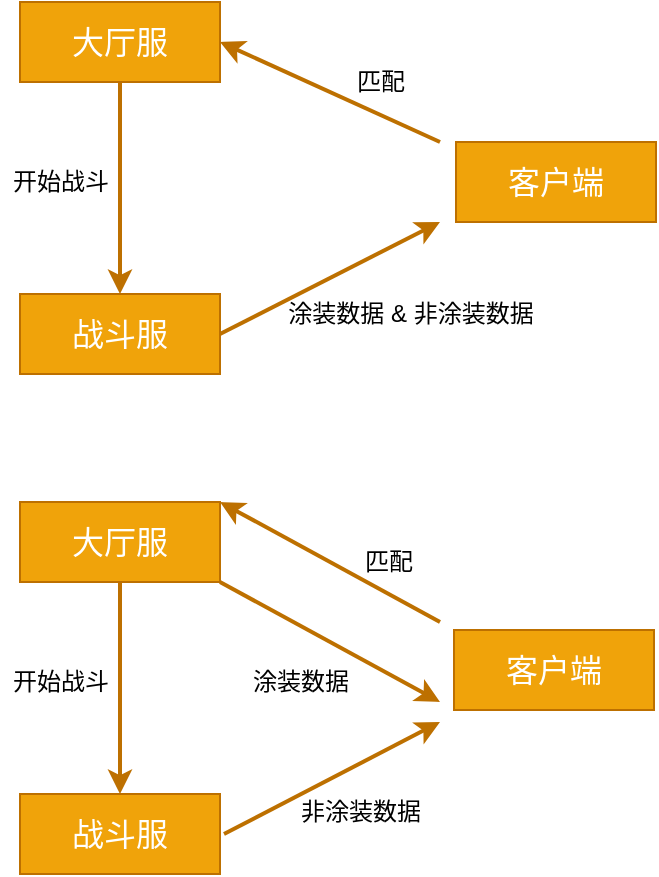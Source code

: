 <mxfile version="12.9.7" type="github"><diagram id="R_FBD3S4-JUN1P2f1tha" name="Page-1"><mxGraphModel dx="891" dy="574" grid="1" gridSize="10" guides="1" tooltips="1" connect="1" arrows="1" fold="1" page="1" pageScale="1" pageWidth="827" pageHeight="1169" math="0" shadow="0"><root><mxCell id="0"/><mxCell id="1" parent="0"/><mxCell id="aG1y8dEiuVD8stSf4e4B-3" style="edgeStyle=orthogonalEdgeStyle;rounded=0;orthogonalLoop=1;jettySize=auto;html=1;exitX=0.5;exitY=1;exitDx=0;exitDy=0;entryX=0.5;entryY=0;entryDx=0;entryDy=0;strokeWidth=2;fillColor=#f0a30a;strokeColor=#BD7000;" parent="1" source="aG1y8dEiuVD8stSf4e4B-1" target="aG1y8dEiuVD8stSf4e4B-2" edge="1"><mxGeometry relative="1" as="geometry"/></mxCell><mxCell id="aG1y8dEiuVD8stSf4e4B-1" value="&lt;font style=&quot;font-size: 16px&quot;&gt;大厅&lt;font style=&quot;font-size: 16px&quot;&gt;服&lt;/font&gt;&lt;/font&gt;" style="rounded=0;whiteSpace=wrap;html=1;fillColor=#f0a30a;strokeColor=#BD7000;fontColor=#ffffff;" parent="1" vertex="1"><mxGeometry x="200" y="190" width="100" height="40" as="geometry"/></mxCell><mxCell id="aG1y8dEiuVD8stSf4e4B-8" style="edgeStyle=none;rounded=0;orthogonalLoop=1;jettySize=auto;html=1;exitX=1;exitY=0.5;exitDx=0;exitDy=0;strokeWidth=2;fillColor=#f0a30a;strokeColor=#BD7000;" parent="1" source="aG1y8dEiuVD8stSf4e4B-2" edge="1"><mxGeometry relative="1" as="geometry"><mxPoint x="410" y="300" as="targetPoint"/></mxGeometry></mxCell><mxCell id="aG1y8dEiuVD8stSf4e4B-2" value="&lt;span style=&quot;font-size: 16px&quot;&gt;战斗服&lt;/span&gt;" style="rounded=0;whiteSpace=wrap;html=1;fillColor=#f0a30a;strokeColor=#BD7000;fontColor=#ffffff;" parent="1" vertex="1"><mxGeometry x="200" y="336" width="100" height="40" as="geometry"/></mxCell><mxCell id="aG1y8dEiuVD8stSf4e4B-9" style="edgeStyle=none;rounded=0;orthogonalLoop=1;jettySize=auto;html=1;entryX=1;entryY=0.5;entryDx=0;entryDy=0;strokeWidth=2;fillColor=#f0a30a;strokeColor=#BD7000;" parent="1" target="aG1y8dEiuVD8stSf4e4B-1" edge="1"><mxGeometry relative="1" as="geometry"><mxPoint x="410" y="260" as="sourcePoint"/></mxGeometry></mxCell><mxCell id="aG1y8dEiuVD8stSf4e4B-4" value="&lt;span style=&quot;font-size: 16px&quot;&gt;客户端&lt;/span&gt;" style="rounded=0;whiteSpace=wrap;html=1;fillColor=#f0a30a;strokeColor=#BD7000;fontColor=#ffffff;" parent="1" vertex="1"><mxGeometry x="418" y="260" width="100" height="40" as="geometry"/></mxCell><mxCell id="aG1y8dEiuVD8stSf4e4B-6" value="匹配" style="text;html=1;align=center;verticalAlign=middle;resizable=0;points=[];autosize=1;" parent="1" vertex="1"><mxGeometry x="360" y="220" width="40" height="20" as="geometry"/></mxCell><mxCell id="aG1y8dEiuVD8stSf4e4B-7" value="开始战斗" style="text;html=1;align=center;verticalAlign=middle;resizable=0;points=[];autosize=1;" parent="1" vertex="1"><mxGeometry x="190" y="270" width="60" height="20" as="geometry"/></mxCell><mxCell id="aG1y8dEiuVD8stSf4e4B-10" value="涂装数据 &amp;amp; 非涂装数据" style="text;html=1;align=center;verticalAlign=middle;resizable=0;points=[];autosize=1;" parent="1" vertex="1"><mxGeometry x="325" y="336" width="140" height="20" as="geometry"/></mxCell><mxCell id="aG1y8dEiuVD8stSf4e4B-11" style="edgeStyle=orthogonalEdgeStyle;rounded=0;orthogonalLoop=1;jettySize=auto;html=1;exitX=0.5;exitY=1;exitDx=0;exitDy=0;entryX=0.5;entryY=0;entryDx=0;entryDy=0;strokeWidth=2;fillColor=#f0a30a;strokeColor=#BD7000;" parent="1" source="aG1y8dEiuVD8stSf4e4B-12" target="aG1y8dEiuVD8stSf4e4B-14" edge="1"><mxGeometry relative="1" as="geometry"/></mxCell><mxCell id="aG1y8dEiuVD8stSf4e4B-12" value="&lt;font style=&quot;font-size: 16px&quot;&gt;大厅&lt;font style=&quot;font-size: 16px&quot;&gt;服&lt;/font&gt;&lt;/font&gt;" style="rounded=0;whiteSpace=wrap;html=1;fillColor=#f0a30a;strokeColor=#BD7000;fontColor=#ffffff;" parent="1" vertex="1"><mxGeometry x="200" y="440" width="100" height="40" as="geometry"/></mxCell><mxCell id="aG1y8dEiuVD8stSf4e4B-13" style="edgeStyle=none;rounded=0;orthogonalLoop=1;jettySize=auto;html=1;exitX=1;exitY=1;exitDx=0;exitDy=0;strokeWidth=2;fillColor=#f0a30a;strokeColor=#BD7000;" parent="1" source="aG1y8dEiuVD8stSf4e4B-12" edge="1"><mxGeometry relative="1" as="geometry"><mxPoint x="410" y="540" as="targetPoint"/></mxGeometry></mxCell><mxCell id="aG1y8dEiuVD8stSf4e4B-20" style="edgeStyle=none;rounded=0;orthogonalLoop=1;jettySize=auto;html=1;exitX=1;exitY=0.5;exitDx=0;exitDy=0;strokeWidth=2;fillColor=#f0a30a;strokeColor=#BD7000;" parent="1" edge="1"><mxGeometry relative="1" as="geometry"><mxPoint x="302" y="606" as="sourcePoint"/><mxPoint x="410" y="550" as="targetPoint"/></mxGeometry></mxCell><mxCell id="aG1y8dEiuVD8stSf4e4B-14" value="&lt;span style=&quot;font-size: 16px&quot;&gt;战斗服&lt;/span&gt;" style="rounded=0;whiteSpace=wrap;html=1;fillColor=#f0a30a;strokeColor=#BD7000;fontColor=#ffffff;" parent="1" vertex="1"><mxGeometry x="200" y="586" width="100" height="40" as="geometry"/></mxCell><mxCell id="aG1y8dEiuVD8stSf4e4B-15" style="edgeStyle=none;rounded=0;orthogonalLoop=1;jettySize=auto;html=1;entryX=1;entryY=0;entryDx=0;entryDy=0;strokeWidth=2;fillColor=#f0a30a;strokeColor=#BD7000;" parent="1" target="aG1y8dEiuVD8stSf4e4B-12" edge="1"><mxGeometry relative="1" as="geometry"><mxPoint x="410" y="500" as="sourcePoint"/></mxGeometry></mxCell><mxCell id="aG1y8dEiuVD8stSf4e4B-16" value="&lt;span style=&quot;font-size: 16px&quot;&gt;客户端&lt;/span&gt;" style="rounded=0;whiteSpace=wrap;html=1;fillColor=#f0a30a;strokeColor=#BD7000;fontColor=#ffffff;" parent="1" vertex="1"><mxGeometry x="417" y="504" width="100" height="40" as="geometry"/></mxCell><mxCell id="aG1y8dEiuVD8stSf4e4B-17" value="匹配" style="text;html=1;align=center;verticalAlign=middle;resizable=0;points=[];autosize=1;" parent="1" vertex="1"><mxGeometry x="364" y="460" width="40" height="20" as="geometry"/></mxCell><mxCell id="aG1y8dEiuVD8stSf4e4B-18" value="开始战斗" style="text;html=1;align=center;verticalAlign=middle;resizable=0;points=[];autosize=1;" parent="1" vertex="1"><mxGeometry x="190" y="520" width="60" height="20" as="geometry"/></mxCell><mxCell id="aG1y8dEiuVD8stSf4e4B-19" value="涂装数据" style="text;html=1;align=center;verticalAlign=middle;resizable=0;points=[];autosize=1;" parent="1" vertex="1"><mxGeometry x="310" y="520" width="60" height="20" as="geometry"/></mxCell><mxCell id="aG1y8dEiuVD8stSf4e4B-21" value="非涂装数据" style="text;html=1;align=center;verticalAlign=middle;resizable=0;points=[];autosize=1;" parent="1" vertex="1"><mxGeometry x="330" y="585" width="80" height="20" as="geometry"/></mxCell></root></mxGraphModel></diagram></mxfile>